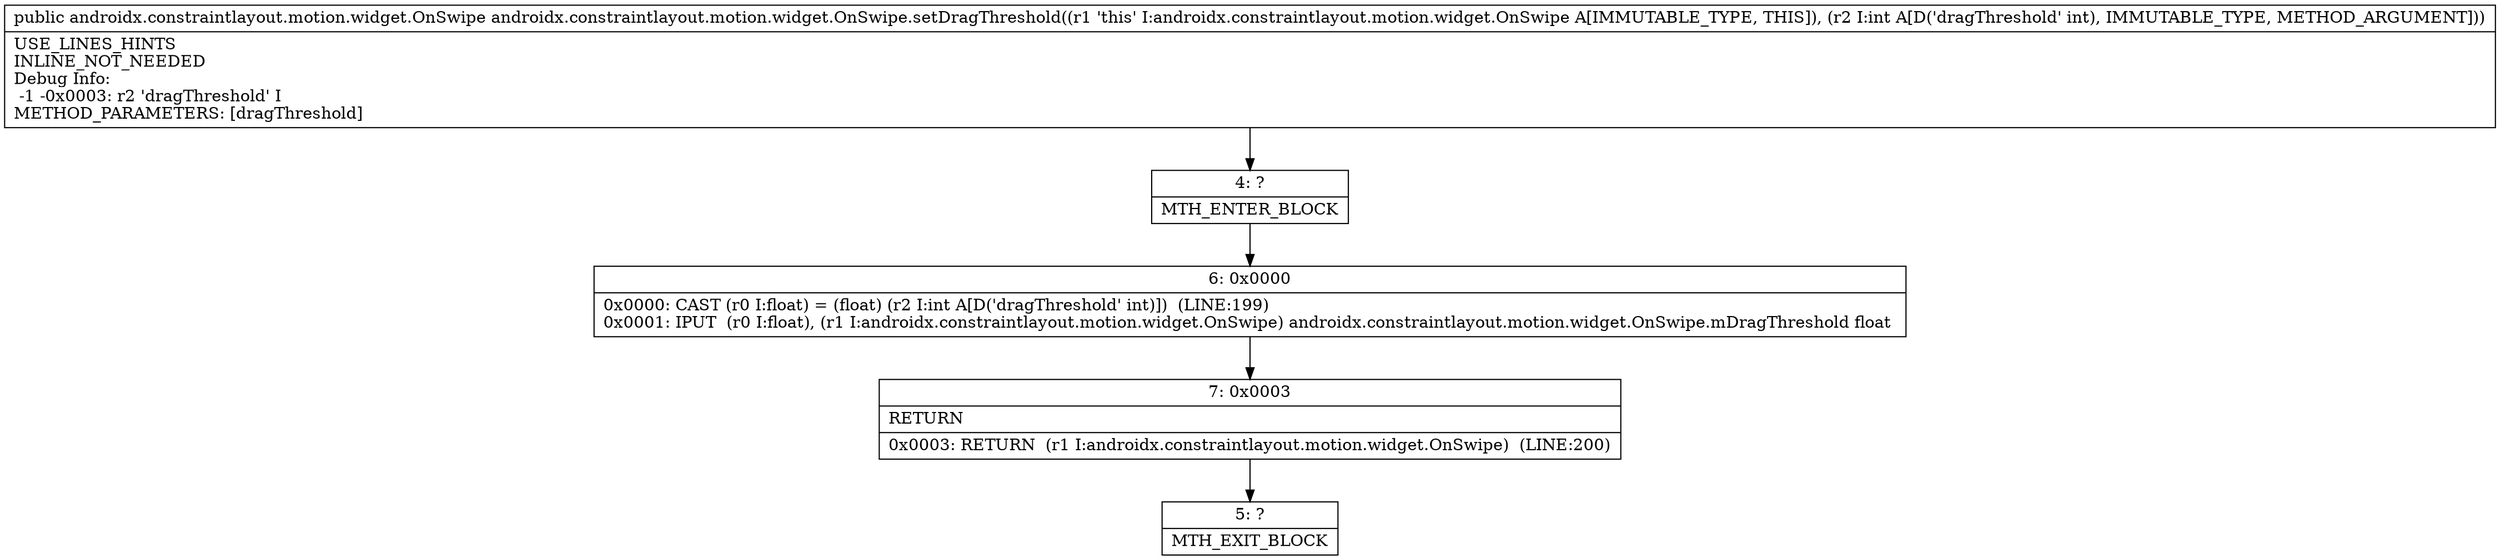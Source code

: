 digraph "CFG forandroidx.constraintlayout.motion.widget.OnSwipe.setDragThreshold(I)Landroidx\/constraintlayout\/motion\/widget\/OnSwipe;" {
Node_4 [shape=record,label="{4\:\ ?|MTH_ENTER_BLOCK\l}"];
Node_6 [shape=record,label="{6\:\ 0x0000|0x0000: CAST (r0 I:float) = (float) (r2 I:int A[D('dragThreshold' int)])  (LINE:199)\l0x0001: IPUT  (r0 I:float), (r1 I:androidx.constraintlayout.motion.widget.OnSwipe) androidx.constraintlayout.motion.widget.OnSwipe.mDragThreshold float \l}"];
Node_7 [shape=record,label="{7\:\ 0x0003|RETURN\l|0x0003: RETURN  (r1 I:androidx.constraintlayout.motion.widget.OnSwipe)  (LINE:200)\l}"];
Node_5 [shape=record,label="{5\:\ ?|MTH_EXIT_BLOCK\l}"];
MethodNode[shape=record,label="{public androidx.constraintlayout.motion.widget.OnSwipe androidx.constraintlayout.motion.widget.OnSwipe.setDragThreshold((r1 'this' I:androidx.constraintlayout.motion.widget.OnSwipe A[IMMUTABLE_TYPE, THIS]), (r2 I:int A[D('dragThreshold' int), IMMUTABLE_TYPE, METHOD_ARGUMENT]))  | USE_LINES_HINTS\lINLINE_NOT_NEEDED\lDebug Info:\l  \-1 \-0x0003: r2 'dragThreshold' I\lMETHOD_PARAMETERS: [dragThreshold]\l}"];
MethodNode -> Node_4;Node_4 -> Node_6;
Node_6 -> Node_7;
Node_7 -> Node_5;
}

